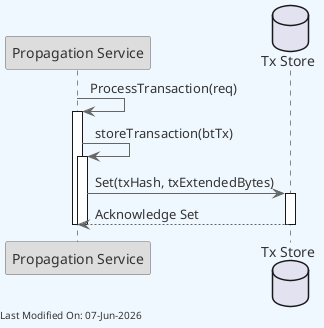 @startuml
skinparam backgroundColor #F0F8FF
skinparam defaultFontColor #333333
skinparam arrowColor #666666

' Define borders for all elements
skinparam entity {
  BorderColor #666666
  BackgroundColor #DDDDDD
}

skinparam control {
  BorderColor #666666
  BackgroundColor #DDDDDD
}

skinparam participant {
  BorderColor #666666
  BackgroundColor #DDDDDD
}



participant "Propagation Service" as Propagation
database "Tx Store" as TxStore

Propagation -> Propagation : ProcessTransaction(req)
activate Propagation

Propagation -> Propagation : storeTransaction(btTx)
activate Propagation

Propagation -> TxStore : Set(txHash, txExtendedBytes)
activate TxStore

TxStore --> Propagation : Acknowledge Set
deactivate TxStore

deactivate Propagation
deactivate Propagation

left footer Last Modified On: %date("dd-MMM-yyyy")

@enduml
